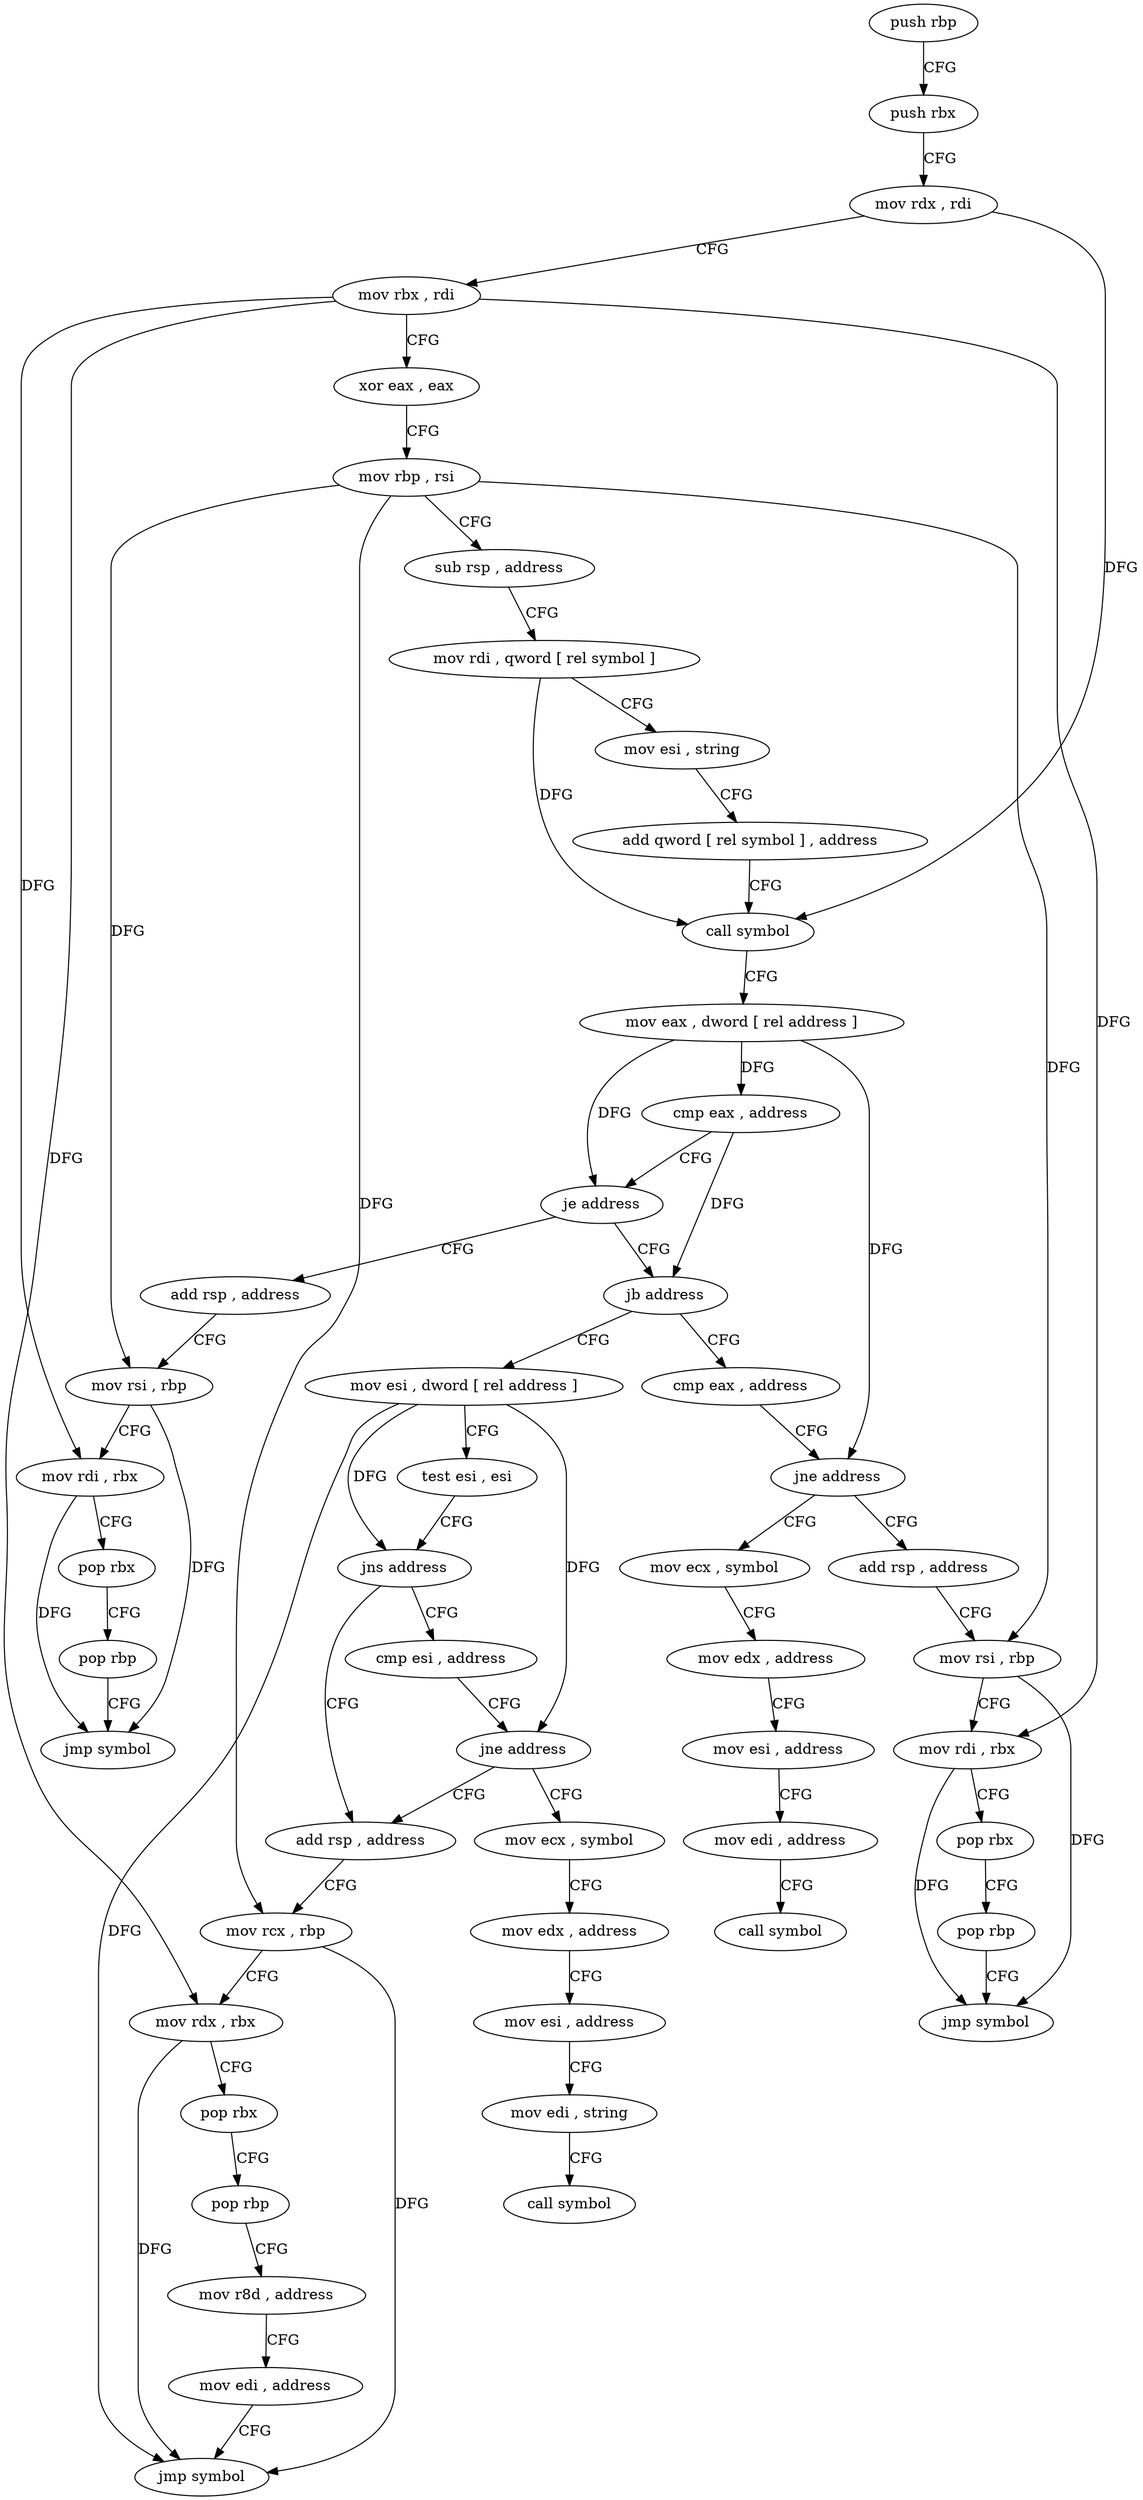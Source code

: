 digraph "func" {
"4247008" [label = "push rbp" ]
"4247009" [label = "push rbx" ]
"4247010" [label = "mov rdx , rdi" ]
"4247013" [label = "mov rbx , rdi" ]
"4247016" [label = "xor eax , eax" ]
"4247018" [label = "mov rbp , rsi" ]
"4247021" [label = "sub rsp , address" ]
"4247025" [label = "mov rdi , qword [ rel symbol ]" ]
"4247032" [label = "mov esi , string" ]
"4247037" [label = "add qword [ rel symbol ] , address" ]
"4247045" [label = "call symbol" ]
"4247050" [label = "mov eax , dword [ rel address ]" ]
"4247056" [label = "cmp eax , address" ]
"4247059" [label = "je address" ]
"4247168" [label = "add rsp , address" ]
"4247061" [label = "jb address" ]
"4247172" [label = "mov rsi , rbp" ]
"4247175" [label = "mov rdi , rbx" ]
"4247178" [label = "pop rbx" ]
"4247179" [label = "pop rbp" ]
"4247180" [label = "jmp symbol" ]
"4247120" [label = "mov esi , dword [ rel address ]" ]
"4247063" [label = "cmp eax , address" ]
"4247126" [label = "test esi , esi" ]
"4247128" [label = "jns address" ]
"4247135" [label = "add rsp , address" ]
"4247130" [label = "cmp esi , address" ]
"4247066" [label = "jne address" ]
"4247088" [label = "mov ecx , symbol" ]
"4247068" [label = "add rsp , address" ]
"4247139" [label = "mov rcx , rbp" ]
"4247142" [label = "mov rdx , rbx" ]
"4247145" [label = "pop rbx" ]
"4247146" [label = "pop rbp" ]
"4247147" [label = "mov r8d , address" ]
"4247153" [label = "mov edi , address" ]
"4247158" [label = "jmp symbol" ]
"4247133" [label = "jne address" ]
"4247185" [label = "mov ecx , symbol" ]
"4247093" [label = "mov edx , address" ]
"4247098" [label = "mov esi , address" ]
"4247103" [label = "mov edi , address" ]
"4247108" [label = "call symbol" ]
"4247072" [label = "mov rsi , rbp" ]
"4247075" [label = "mov rdi , rbx" ]
"4247078" [label = "pop rbx" ]
"4247079" [label = "pop rbp" ]
"4247080" [label = "jmp symbol" ]
"4247190" [label = "mov edx , address" ]
"4247195" [label = "mov esi , address" ]
"4247200" [label = "mov edi , string" ]
"4247205" [label = "call symbol" ]
"4247008" -> "4247009" [ label = "CFG" ]
"4247009" -> "4247010" [ label = "CFG" ]
"4247010" -> "4247013" [ label = "CFG" ]
"4247010" -> "4247045" [ label = "DFG" ]
"4247013" -> "4247016" [ label = "CFG" ]
"4247013" -> "4247175" [ label = "DFG" ]
"4247013" -> "4247142" [ label = "DFG" ]
"4247013" -> "4247075" [ label = "DFG" ]
"4247016" -> "4247018" [ label = "CFG" ]
"4247018" -> "4247021" [ label = "CFG" ]
"4247018" -> "4247172" [ label = "DFG" ]
"4247018" -> "4247139" [ label = "DFG" ]
"4247018" -> "4247072" [ label = "DFG" ]
"4247021" -> "4247025" [ label = "CFG" ]
"4247025" -> "4247032" [ label = "CFG" ]
"4247025" -> "4247045" [ label = "DFG" ]
"4247032" -> "4247037" [ label = "CFG" ]
"4247037" -> "4247045" [ label = "CFG" ]
"4247045" -> "4247050" [ label = "CFG" ]
"4247050" -> "4247056" [ label = "DFG" ]
"4247050" -> "4247059" [ label = "DFG" ]
"4247050" -> "4247066" [ label = "DFG" ]
"4247056" -> "4247059" [ label = "CFG" ]
"4247056" -> "4247061" [ label = "DFG" ]
"4247059" -> "4247168" [ label = "CFG" ]
"4247059" -> "4247061" [ label = "CFG" ]
"4247168" -> "4247172" [ label = "CFG" ]
"4247061" -> "4247120" [ label = "CFG" ]
"4247061" -> "4247063" [ label = "CFG" ]
"4247172" -> "4247175" [ label = "CFG" ]
"4247172" -> "4247180" [ label = "DFG" ]
"4247175" -> "4247178" [ label = "CFG" ]
"4247175" -> "4247180" [ label = "DFG" ]
"4247178" -> "4247179" [ label = "CFG" ]
"4247179" -> "4247180" [ label = "CFG" ]
"4247120" -> "4247126" [ label = "CFG" ]
"4247120" -> "4247128" [ label = "DFG" ]
"4247120" -> "4247158" [ label = "DFG" ]
"4247120" -> "4247133" [ label = "DFG" ]
"4247063" -> "4247066" [ label = "CFG" ]
"4247126" -> "4247128" [ label = "CFG" ]
"4247128" -> "4247135" [ label = "CFG" ]
"4247128" -> "4247130" [ label = "CFG" ]
"4247135" -> "4247139" [ label = "CFG" ]
"4247130" -> "4247133" [ label = "CFG" ]
"4247066" -> "4247088" [ label = "CFG" ]
"4247066" -> "4247068" [ label = "CFG" ]
"4247088" -> "4247093" [ label = "CFG" ]
"4247068" -> "4247072" [ label = "CFG" ]
"4247139" -> "4247142" [ label = "CFG" ]
"4247139" -> "4247158" [ label = "DFG" ]
"4247142" -> "4247145" [ label = "CFG" ]
"4247142" -> "4247158" [ label = "DFG" ]
"4247145" -> "4247146" [ label = "CFG" ]
"4247146" -> "4247147" [ label = "CFG" ]
"4247147" -> "4247153" [ label = "CFG" ]
"4247153" -> "4247158" [ label = "CFG" ]
"4247133" -> "4247185" [ label = "CFG" ]
"4247133" -> "4247135" [ label = "CFG" ]
"4247185" -> "4247190" [ label = "CFG" ]
"4247093" -> "4247098" [ label = "CFG" ]
"4247098" -> "4247103" [ label = "CFG" ]
"4247103" -> "4247108" [ label = "CFG" ]
"4247072" -> "4247075" [ label = "CFG" ]
"4247072" -> "4247080" [ label = "DFG" ]
"4247075" -> "4247078" [ label = "CFG" ]
"4247075" -> "4247080" [ label = "DFG" ]
"4247078" -> "4247079" [ label = "CFG" ]
"4247079" -> "4247080" [ label = "CFG" ]
"4247190" -> "4247195" [ label = "CFG" ]
"4247195" -> "4247200" [ label = "CFG" ]
"4247200" -> "4247205" [ label = "CFG" ]
}
